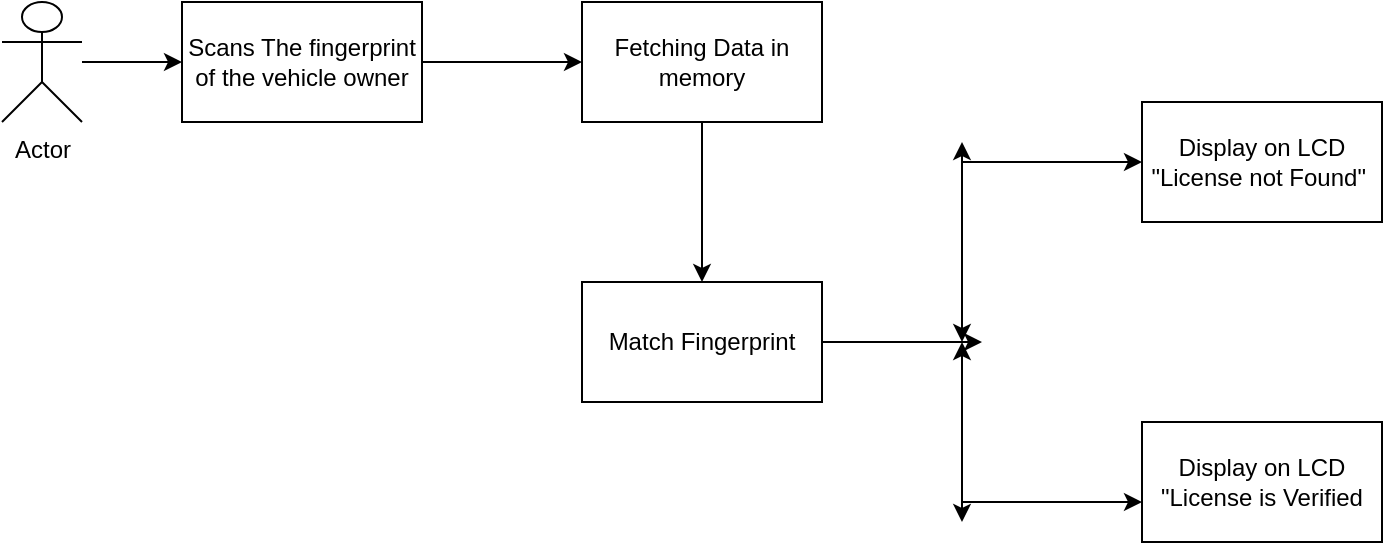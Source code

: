 <mxfile version="16.6.6" type="github">
  <diagram name="Page-1" id="58cdce13-f638-feb5-8d6f-7d28b1aa9fa0">
    <mxGraphModel dx="1038" dy="547" grid="1" gridSize="10" guides="1" tooltips="1" connect="1" arrows="1" fold="1" page="1" pageScale="1" pageWidth="1100" pageHeight="850" background="none" math="0" shadow="0">
      <root>
        <mxCell id="0" />
        <mxCell id="1" parent="0" />
        <mxCell id="ums2Kf1lXQpGh44yeLao-5" style="edgeStyle=orthogonalEdgeStyle;rounded=0;orthogonalLoop=1;jettySize=auto;html=1;" edge="1" parent="1" source="ums2Kf1lXQpGh44yeLao-3" target="ums2Kf1lXQpGh44yeLao-6">
          <mxGeometry relative="1" as="geometry">
            <mxPoint x="190" y="270" as="targetPoint" />
          </mxGeometry>
        </mxCell>
        <mxCell id="ums2Kf1lXQpGh44yeLao-3" value="Actor" style="shape=umlActor;verticalLabelPosition=bottom;verticalAlign=top;html=1;outlineConnect=0;" vertex="1" parent="1">
          <mxGeometry x="40" y="240" width="40" height="60" as="geometry" />
        </mxCell>
        <mxCell id="ums2Kf1lXQpGh44yeLao-9" value="" style="edgeStyle=orthogonalEdgeStyle;rounded=0;orthogonalLoop=1;jettySize=auto;html=1;" edge="1" parent="1" source="ums2Kf1lXQpGh44yeLao-6" target="ums2Kf1lXQpGh44yeLao-8">
          <mxGeometry relative="1" as="geometry" />
        </mxCell>
        <mxCell id="ums2Kf1lXQpGh44yeLao-6" value="Scans The fingerprint of the vehicle owner" style="rounded=0;whiteSpace=wrap;html=1;" vertex="1" parent="1">
          <mxGeometry x="130" y="240" width="120" height="60" as="geometry" />
        </mxCell>
        <mxCell id="ums2Kf1lXQpGh44yeLao-11" value="" style="edgeStyle=orthogonalEdgeStyle;rounded=0;orthogonalLoop=1;jettySize=auto;html=1;" edge="1" parent="1" source="ums2Kf1lXQpGh44yeLao-8" target="ums2Kf1lXQpGh44yeLao-10">
          <mxGeometry relative="1" as="geometry" />
        </mxCell>
        <mxCell id="ums2Kf1lXQpGh44yeLao-8" value="Fetching Data in memory" style="whiteSpace=wrap;html=1;rounded=0;" vertex="1" parent="1">
          <mxGeometry x="330" y="240" width="120" height="60" as="geometry" />
        </mxCell>
        <mxCell id="ums2Kf1lXQpGh44yeLao-13" value="" style="edgeStyle=orthogonalEdgeStyle;rounded=0;orthogonalLoop=1;jettySize=auto;html=1;" edge="1" parent="1" source="ums2Kf1lXQpGh44yeLao-10">
          <mxGeometry relative="1" as="geometry">
            <mxPoint x="530" y="410" as="targetPoint" />
          </mxGeometry>
        </mxCell>
        <mxCell id="ums2Kf1lXQpGh44yeLao-10" value="Match Fingerprint" style="rounded=0;whiteSpace=wrap;html=1;" vertex="1" parent="1">
          <mxGeometry x="330" y="380" width="120" height="60" as="geometry" />
        </mxCell>
        <mxCell id="ums2Kf1lXQpGh44yeLao-14" value="" style="endArrow=classic;startArrow=classic;html=1;rounded=0;" edge="1" parent="1">
          <mxGeometry width="50" height="50" relative="1" as="geometry">
            <mxPoint x="520" y="410" as="sourcePoint" />
            <mxPoint x="520" y="310" as="targetPoint" />
          </mxGeometry>
        </mxCell>
        <mxCell id="ums2Kf1lXQpGh44yeLao-15" value="" style="endArrow=classic;html=1;rounded=0;" edge="1" parent="1">
          <mxGeometry width="50" height="50" relative="1" as="geometry">
            <mxPoint x="520" y="320" as="sourcePoint" />
            <mxPoint x="610" y="320" as="targetPoint" />
          </mxGeometry>
        </mxCell>
        <mxCell id="ums2Kf1lXQpGh44yeLao-16" value="" style="endArrow=classic;startArrow=classic;html=1;rounded=0;" edge="1" parent="1">
          <mxGeometry width="50" height="50" relative="1" as="geometry">
            <mxPoint x="520" y="500" as="sourcePoint" />
            <mxPoint x="520" y="410" as="targetPoint" />
          </mxGeometry>
        </mxCell>
        <mxCell id="ums2Kf1lXQpGh44yeLao-17" value="" style="endArrow=classic;html=1;rounded=0;" edge="1" parent="1">
          <mxGeometry width="50" height="50" relative="1" as="geometry">
            <mxPoint x="520" y="490" as="sourcePoint" />
            <mxPoint x="610" y="490" as="targetPoint" />
          </mxGeometry>
        </mxCell>
        <mxCell id="ums2Kf1lXQpGh44yeLao-18" value="Display on LCD&lt;br&gt;&quot;License not Found&quot;&amp;nbsp;" style="rounded=0;whiteSpace=wrap;html=1;" vertex="1" parent="1">
          <mxGeometry x="610" y="290" width="120" height="60" as="geometry" />
        </mxCell>
        <mxCell id="ums2Kf1lXQpGh44yeLao-19" value="Display on LCD&lt;br&gt;&quot;License is Verified" style="rounded=0;whiteSpace=wrap;html=1;" vertex="1" parent="1">
          <mxGeometry x="610" y="450" width="120" height="60" as="geometry" />
        </mxCell>
      </root>
    </mxGraphModel>
  </diagram>
</mxfile>
